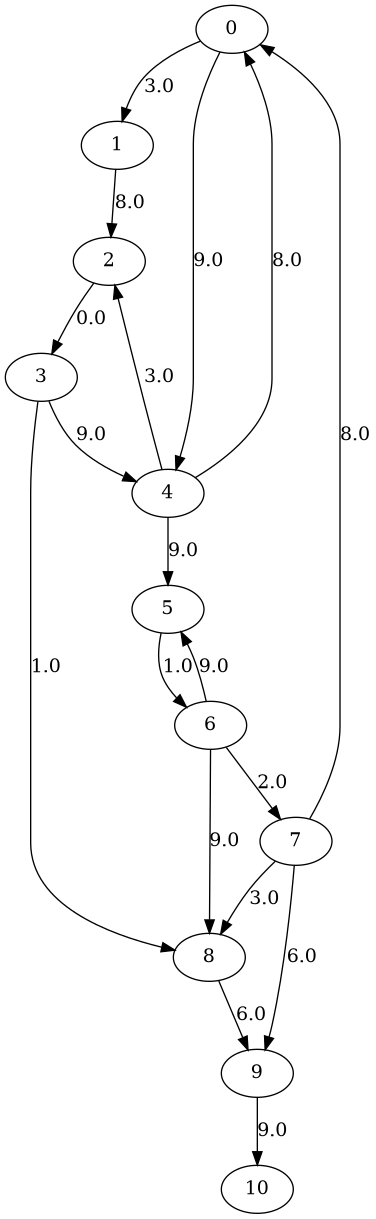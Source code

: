 @startuml
'17 arcs pour 10noeuds
digraph G2{
0 -> 1 [label = 3.0]
0 -> 4 [label = 9.0]
1 -> 2 [label = 8.0]
2 -> 3 [label = 0.0]
3 -> 4 [label = 9.0]
3 -> 8 [label = 1.0]
4 -> 5 [label = 9.0]
4 -> 0 [label = 8.0]
4 -> 2 [label = 3.0]
5 -> 6 [label = 1.0]
6 -> 7 [label = 2.0]
6 -> 5 [label = 9.0]
6 -> 8 [label = 9.0]
7 -> 8 [label = 3.0]
7 -> 9 [label = 6.0]
7 -> 0 [label = 8.0]
8 -> 9 [label = 6.0]
9 -> 10 [label = 9.0]
}

@enduml